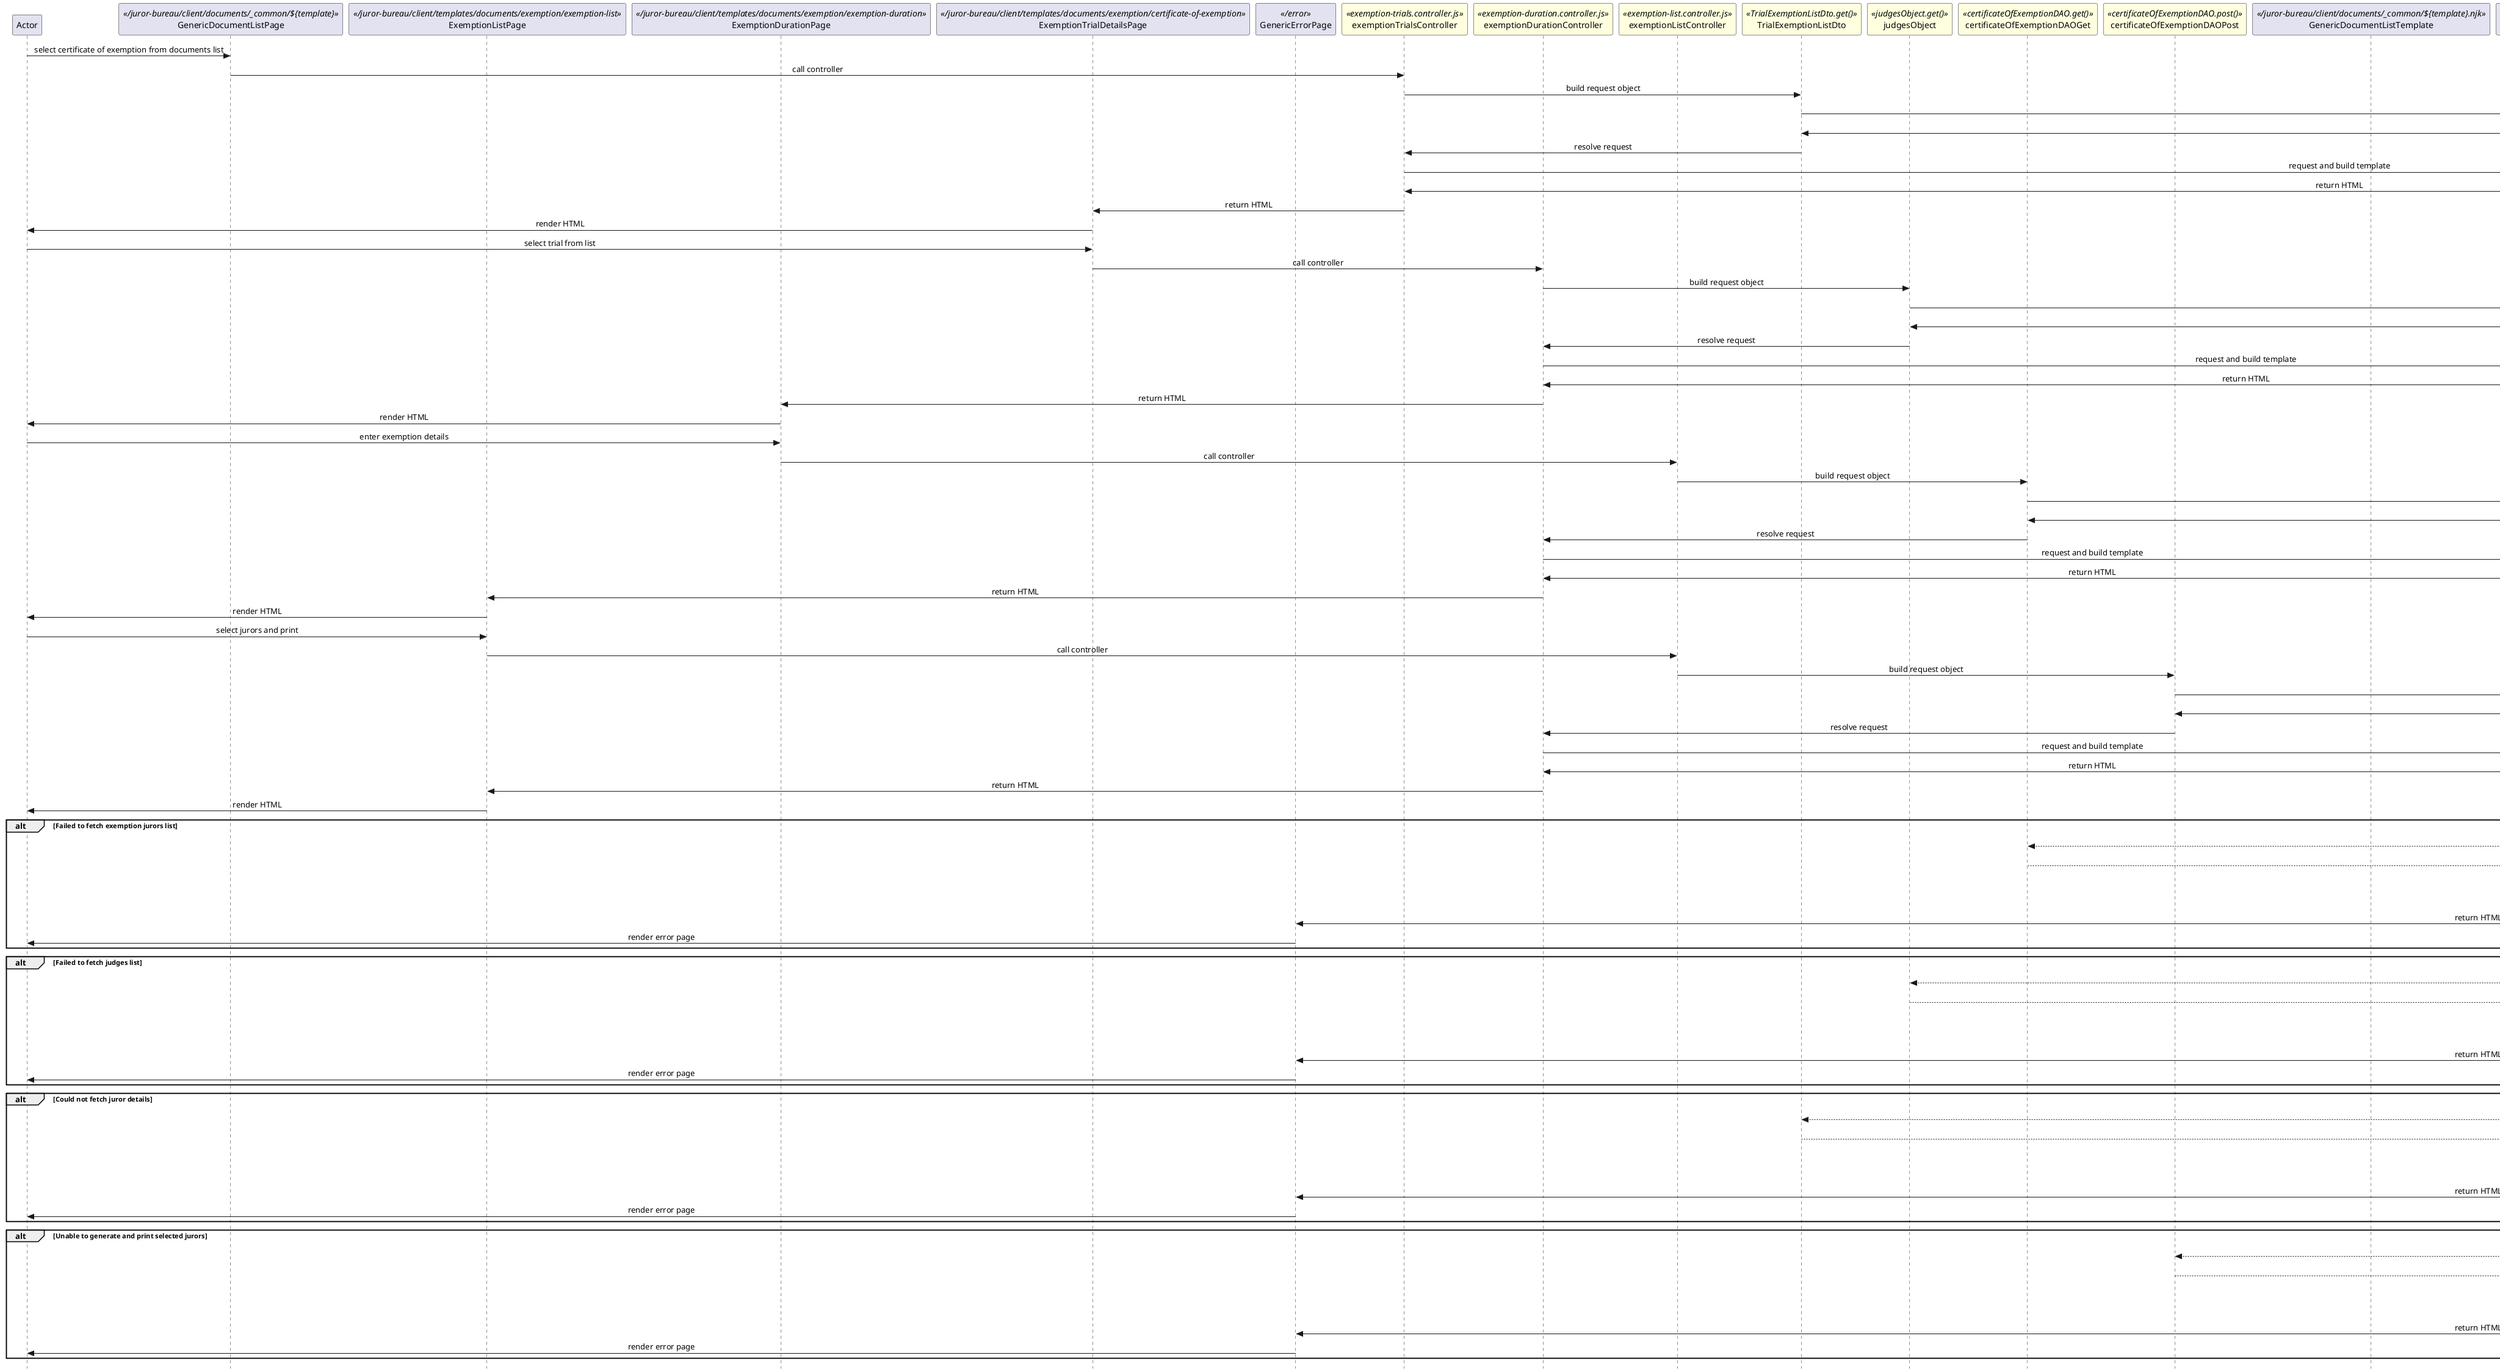 @startuml certificate-of-exemption

skinparam Style strictuml 
skinparam SequenceMessageAlignment center

participant Actor


''' LOCAL ROUTING
participant GenericDocumentListPage <</juror-bureau/client/documents/_common/${template}>>
participant ExemptionListPage <</juror-bureau/client/templates/documents/exemption/exemption-list>>
participant ExemptionDurationPage <</juror-bureau/client/templates/documents/exemption/exemption-duration>>
participant ExemptionTrialDetailsPage <</juror-bureau/client/templates/documents/exemption/certificate-of-exemption>>
participant GenericErrorPage <</error>>

''' CONTROLLER AND REQUEST OBJECTS
participant exemptionTrialsController <<exemption-trials.controller.js>> #lightyellow
participant exemptionDurationController <<exemption-duration.controller.js>> #lightyellow
participant exemptionListController <<exemption-list.controller.js>> #lightyellow
participant TrialExemptionListDto <<TrialExemptionListDto.get()>> #lightyellow
participant judgesObject <<judgesObject.get()>> #lightyellow
participant certificateOfExemptionDAOGet <<certificateOfExemptionDAO.get()>> #lightyellow
participant certificateOfExemptionDAOPost <<certificateOfExemptionDAO.post()>> #lightyellow

''' TEMPLATES
participant GenericDocumentListTemplate <</juror-bureau/client/documents/_common/${template}.njk>>
participant ExemptionListTemplate <</juror-bureau/client/templates/documents/exemption/exemption-list.njk>>
participant ExemptionDurationTemplate <</juror-bureau/client/templates/documents/exemption/exemption-duration.njk>>
participant ExemptionTrialDetailsTemplate <</juror-bureau/client/templates/documents/exemption/certificate-of-exemption.njk>>
participant ErrorTemplate <<_errors/generic.njk>> #lavender

''' BACKEND CONTROLLER
participant BackendController

Actor -> GenericDocumentListPage : select certificate of exemption from documents list
GenericDocumentListPage -> exemptionTrialsController : call controller

exemptionTrialsController -> TrialExemptionListDto : build request object
TrialExemptionListDto -> BackendController : send backend request
TrialExemptionListDto <- BackendController : ok response
exemptionTrialsController <- TrialExemptionListDto : resolve request

exemptionTrialsController -> ExemptionTrialDetailsTemplate : request and build template
exemptionTrialsController <- ExemptionTrialDetailsTemplate : return HTML
ExemptionTrialDetailsPage <- exemptionTrialsController : return HTML
Actor <- ExemptionTrialDetailsPage : render HTML

Actor -> ExemptionTrialDetailsPage : select trial from list
ExemptionTrialDetailsPage -> exemptionDurationController : call controller

exemptionDurationController -> judgesObject : build request object
judgesObject -> BackendController : send backend request
judgesObject <- BackendController : ok response
exemptionDurationController <- judgesObject : resolve request

exemptionDurationController -> ExemptionDurationTemplate : request and build template
exemptionDurationController <- ExemptionDurationTemplate : return HTML
ExemptionDurationPage <- exemptionDurationController : return HTML
Actor <- ExemptionDurationPage : render HTML

Actor -> ExemptionDurationPage : enter exemption details
ExemptionDurationPage -> exemptionListController : call controller

exemptionListController -> certificateOfExemptionDAOGet : build request object
certificateOfExemptionDAOGet -> BackendController : send backend request
certificateOfExemptionDAOGet <- BackendController : ok response
exemptionDurationController <- certificateOfExemptionDAOGet : resolve request

exemptionDurationController -> ExemptionListTemplate : request and build template
exemptionDurationController <- ExemptionListTemplate : return HTML
ExemptionListPage <- exemptionDurationController : return HTML
Actor <- ExemptionListPage : render HTML

Actor -> ExemptionListPage : select jurors and print
ExemptionListPage -> exemptionListController : call controller

exemptionListController -> certificateOfExemptionDAOPost : build request object
certificateOfExemptionDAOPost -> BackendController : send backend request
certificateOfExemptionDAOPost <- BackendController : ok response
exemptionDurationController <- certificateOfExemptionDAOPost : resolve request

exemptionDurationController -> ExemptionListTemplate : request and build template
exemptionDurationController <- ExemptionListTemplate : return HTML
ExemptionListPage <- exemptionDurationController : return HTML
Actor <- ExemptionListPage : render HTML

alt Failed to fetch exemption jurors list
    certificateOfExemptionDAOGet <-- BackendController : error response
    printController <-- certificateOfExemptionDAOGet : reject requestObject
    printController -> ErrorTemplate : request and build template
    printController <- ErrorTemplate : return HTML
    GenericErrorPage <- printController : return HTML
    Actor <- GenericErrorPage : render error page
end

alt Failed to fetch judges list
    judgesObject <-- BackendController : error response
    printController <-- judgesObject : reject requestObject
    printController -> ErrorTemplate : request and build template
    printController <- ErrorTemplate : return HTML
    GenericErrorPage <- printController : return HTML
    Actor <- GenericErrorPage : render error page
end

alt Could not fetch juror details
    TrialExemptionListDto <-- BackendController : error response
    printController <-- TrialExemptionListDto : reject requestObject
    printController -> ErrorTemplate : request and build template
    printController <- ErrorTemplate : return HTML
    GenericErrorPage <- printController : return HTML
    Actor <- GenericErrorPage : render error page
end

alt Unable to generate and print selected jurors
    certificateOfExemptionDAOPost <-- BackendController : error response
    printController <-- certificateOfExemptionDAOPost : reject requestObject
    printController -> ErrorTemplate : request and build template
    printController <- ErrorTemplate : return HTML
    GenericErrorPage <- printController : return HTML
    Actor <- GenericErrorPage : render error page
end


    